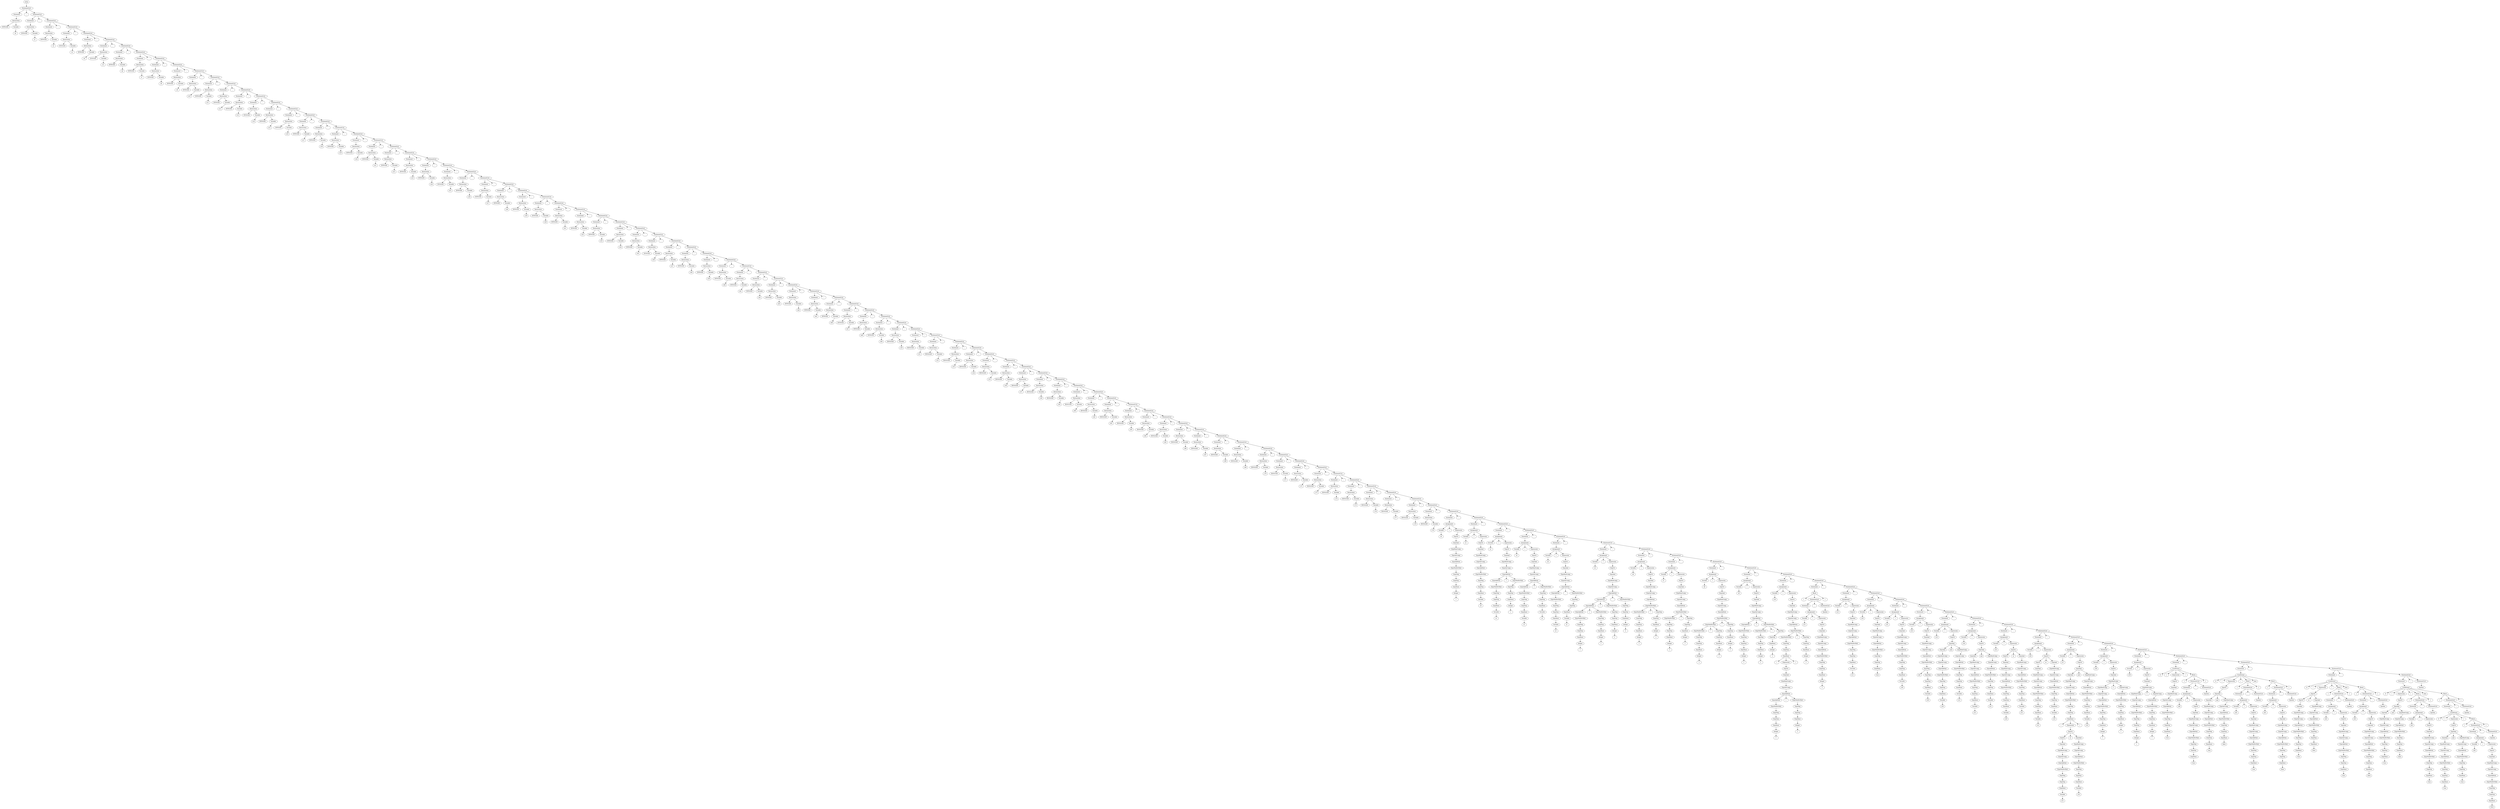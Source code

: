 
digraph "test_3"
{
struct1 [label="prog"]
struct2 [label="StatementList"]
struct3 [label="Statement"]
struct4 [label="Declaration"]
struct5 [label="INTEGER"]
struct4->struct5
struct6 [label="Variable"]
struct7 [label="x0"]
struct6->struct7
struct4->struct6
struct3->struct4
struct2->struct3
struct8 [label=";"]
struct2->struct8
struct9 [label="StatementList"]
struct10 [label="Statement"]
struct11 [label="Declaration"]
struct12 [label="INTEGER"]
struct11->struct12
struct13 [label="Variable"]
struct14 [label="x1"]
struct13->struct14
struct11->struct13
struct10->struct11
struct9->struct10
struct15 [label=";"]
struct9->struct15
struct16 [label="StatementList"]
struct17 [label="Statement"]
struct18 [label="Declaration"]
struct19 [label="INTEGER"]
struct18->struct19
struct20 [label="Variable"]
struct21 [label="x2"]
struct20->struct21
struct18->struct20
struct17->struct18
struct16->struct17
struct22 [label=";"]
struct16->struct22
struct23 [label="StatementList"]
struct24 [label="Statement"]
struct25 [label="Declaration"]
struct26 [label="INTEGER"]
struct25->struct26
struct27 [label="Variable"]
struct28 [label="x3"]
struct27->struct28
struct25->struct27
struct24->struct25
struct23->struct24
struct29 [label=";"]
struct23->struct29
struct30 [label="StatementList"]
struct31 [label="Statement"]
struct32 [label="Declaration"]
struct33 [label="INTEGER"]
struct32->struct33
struct34 [label="Variable"]
struct35 [label="x4"]
struct34->struct35
struct32->struct34
struct31->struct32
struct30->struct31
struct36 [label=";"]
struct30->struct36
struct37 [label="StatementList"]
struct38 [label="Statement"]
struct39 [label="Declaration"]
struct40 [label="INTEGER"]
struct39->struct40
struct41 [label="Variable"]
struct42 [label="x5"]
struct41->struct42
struct39->struct41
struct38->struct39
struct37->struct38
struct43 [label=";"]
struct37->struct43
struct44 [label="StatementList"]
struct45 [label="Statement"]
struct46 [label="Declaration"]
struct47 [label="INTEGER"]
struct46->struct47
struct48 [label="Variable"]
struct49 [label="x6"]
struct48->struct49
struct46->struct48
struct45->struct46
struct44->struct45
struct50 [label=";"]
struct44->struct50
struct51 [label="StatementList"]
struct52 [label="Statement"]
struct53 [label="Declaration"]
struct54 [label="INTEGER"]
struct53->struct54
struct55 [label="Variable"]
struct56 [label="x7"]
struct55->struct56
struct53->struct55
struct52->struct53
struct51->struct52
struct57 [label=";"]
struct51->struct57
struct58 [label="StatementList"]
struct59 [label="Statement"]
struct60 [label="Declaration"]
struct61 [label="INTEGER"]
struct60->struct61
struct62 [label="Variable"]
struct63 [label="x8"]
struct62->struct63
struct60->struct62
struct59->struct60
struct58->struct59
struct64 [label=";"]
struct58->struct64
struct65 [label="StatementList"]
struct66 [label="Statement"]
struct67 [label="Declaration"]
struct68 [label="INTEGER"]
struct67->struct68
struct69 [label="Variable"]
struct70 [label="x9"]
struct69->struct70
struct67->struct69
struct66->struct67
struct65->struct66
struct71 [label=";"]
struct65->struct71
struct72 [label="StatementList"]
struct73 [label="Statement"]
struct74 [label="Declaration"]
struct75 [label="INTEGER"]
struct74->struct75
struct76 [label="Variable"]
struct77 [label="x10"]
struct76->struct77
struct74->struct76
struct73->struct74
struct72->struct73
struct78 [label=";"]
struct72->struct78
struct79 [label="StatementList"]
struct80 [label="Statement"]
struct81 [label="Declaration"]
struct82 [label="INTEGER"]
struct81->struct82
struct83 [label="Variable"]
struct84 [label="x11"]
struct83->struct84
struct81->struct83
struct80->struct81
struct79->struct80
struct85 [label=";"]
struct79->struct85
struct86 [label="StatementList"]
struct87 [label="Statement"]
struct88 [label="Declaration"]
struct89 [label="INTEGER"]
struct88->struct89
struct90 [label="Variable"]
struct91 [label="x12"]
struct90->struct91
struct88->struct90
struct87->struct88
struct86->struct87
struct92 [label=";"]
struct86->struct92
struct93 [label="StatementList"]
struct94 [label="Statement"]
struct95 [label="Declaration"]
struct96 [label="INTEGER"]
struct95->struct96
struct97 [label="Variable"]
struct98 [label="x13"]
struct97->struct98
struct95->struct97
struct94->struct95
struct93->struct94
struct99 [label=";"]
struct93->struct99
struct100 [label="StatementList"]
struct101 [label="Statement"]
struct102 [label="Declaration"]
struct103 [label="INTEGER"]
struct102->struct103
struct104 [label="Variable"]
struct105 [label="x14"]
struct104->struct105
struct102->struct104
struct101->struct102
struct100->struct101
struct106 [label=";"]
struct100->struct106
struct107 [label="StatementList"]
struct108 [label="Statement"]
struct109 [label="Declaration"]
struct110 [label="INTEGER"]
struct109->struct110
struct111 [label="Variable"]
struct112 [label="x15"]
struct111->struct112
struct109->struct111
struct108->struct109
struct107->struct108
struct113 [label=";"]
struct107->struct113
struct114 [label="StatementList"]
struct115 [label="Statement"]
struct116 [label="Declaration"]
struct117 [label="INTEGER"]
struct116->struct117
struct118 [label="Variable"]
struct119 [label="x16"]
struct118->struct119
struct116->struct118
struct115->struct116
struct114->struct115
struct120 [label=";"]
struct114->struct120
struct121 [label="StatementList"]
struct122 [label="Statement"]
struct123 [label="Declaration"]
struct124 [label="INTEGER"]
struct123->struct124
struct125 [label="Variable"]
struct126 [label="x17"]
struct125->struct126
struct123->struct125
struct122->struct123
struct121->struct122
struct127 [label=";"]
struct121->struct127
struct128 [label="StatementList"]
struct129 [label="Statement"]
struct130 [label="Declaration"]
struct131 [label="INTEGER"]
struct130->struct131
struct132 [label="Variable"]
struct133 [label="x18"]
struct132->struct133
struct130->struct132
struct129->struct130
struct128->struct129
struct134 [label=";"]
struct128->struct134
struct135 [label="StatementList"]
struct136 [label="Statement"]
struct137 [label="Declaration"]
struct138 [label="INTEGER"]
struct137->struct138
struct139 [label="Variable"]
struct140 [label="x19"]
struct139->struct140
struct137->struct139
struct136->struct137
struct135->struct136
struct141 [label=";"]
struct135->struct141
struct142 [label="StatementList"]
struct143 [label="Statement"]
struct144 [label="Declaration"]
struct145 [label="INTEGER"]
struct144->struct145
struct146 [label="Variable"]
struct147 [label="x20"]
struct146->struct147
struct144->struct146
struct143->struct144
struct142->struct143
struct148 [label=";"]
struct142->struct148
struct149 [label="StatementList"]
struct150 [label="Statement"]
struct151 [label="Declaration"]
struct152 [label="INTEGER"]
struct151->struct152
struct153 [label="Variable"]
struct154 [label="x21"]
struct153->struct154
struct151->struct153
struct150->struct151
struct149->struct150
struct155 [label=";"]
struct149->struct155
struct156 [label="StatementList"]
struct157 [label="Statement"]
struct158 [label="Declaration"]
struct159 [label="INTEGER"]
struct158->struct159
struct160 [label="Variable"]
struct161 [label="x22"]
struct160->struct161
struct158->struct160
struct157->struct158
struct156->struct157
struct162 [label=";"]
struct156->struct162
struct163 [label="StatementList"]
struct164 [label="Statement"]
struct165 [label="Declaration"]
struct166 [label="INTEGER"]
struct165->struct166
struct167 [label="Variable"]
struct168 [label="x23"]
struct167->struct168
struct165->struct167
struct164->struct165
struct163->struct164
struct169 [label=";"]
struct163->struct169
struct170 [label="StatementList"]
struct171 [label="Statement"]
struct172 [label="Declaration"]
struct173 [label="INTEGER"]
struct172->struct173
struct174 [label="Variable"]
struct175 [label="x24"]
struct174->struct175
struct172->struct174
struct171->struct172
struct170->struct171
struct176 [label=";"]
struct170->struct176
struct177 [label="StatementList"]
struct178 [label="Statement"]
struct179 [label="Declaration"]
struct180 [label="INTEGER"]
struct179->struct180
struct181 [label="Variable"]
struct182 [label="x25"]
struct181->struct182
struct179->struct181
struct178->struct179
struct177->struct178
struct183 [label=";"]
struct177->struct183
struct184 [label="StatementList"]
struct185 [label="Statement"]
struct186 [label="Declaration"]
struct187 [label="INTEGER"]
struct186->struct187
struct188 [label="Variable"]
struct189 [label="x26"]
struct188->struct189
struct186->struct188
struct185->struct186
struct184->struct185
struct190 [label=";"]
struct184->struct190
struct191 [label="StatementList"]
struct192 [label="Statement"]
struct193 [label="Declaration"]
struct194 [label="INTEGER"]
struct193->struct194
struct195 [label="Variable"]
struct196 [label="x27"]
struct195->struct196
struct193->struct195
struct192->struct193
struct191->struct192
struct197 [label=";"]
struct191->struct197
struct198 [label="StatementList"]
struct199 [label="Statement"]
struct200 [label="Declaration"]
struct201 [label="INTEGER"]
struct200->struct201
struct202 [label="Variable"]
struct203 [label="x28"]
struct202->struct203
struct200->struct202
struct199->struct200
struct198->struct199
struct204 [label=";"]
struct198->struct204
struct205 [label="StatementList"]
struct206 [label="Statement"]
struct207 [label="Declaration"]
struct208 [label="INTEGER"]
struct207->struct208
struct209 [label="Variable"]
struct210 [label="x29"]
struct209->struct210
struct207->struct209
struct206->struct207
struct205->struct206
struct211 [label=";"]
struct205->struct211
struct212 [label="StatementList"]
struct213 [label="Statement"]
struct214 [label="Declaration"]
struct215 [label="INTEGER"]
struct214->struct215
struct216 [label="Variable"]
struct217 [label="x30"]
struct216->struct217
struct214->struct216
struct213->struct214
struct212->struct213
struct218 [label=";"]
struct212->struct218
struct219 [label="StatementList"]
struct220 [label="Statement"]
struct221 [label="Declaration"]
struct222 [label="INTEGER"]
struct221->struct222
struct223 [label="Variable"]
struct224 [label="x31"]
struct223->struct224
struct221->struct223
struct220->struct221
struct219->struct220
struct225 [label=";"]
struct219->struct225
struct226 [label="StatementList"]
struct227 [label="Statement"]
struct228 [label="Declaration"]
struct229 [label="INTEGER"]
struct228->struct229
struct230 [label="Variable"]
struct231 [label="x32"]
struct230->struct231
struct228->struct230
struct227->struct228
struct226->struct227
struct232 [label=";"]
struct226->struct232
struct233 [label="StatementList"]
struct234 [label="Statement"]
struct235 [label="Declaration"]
struct236 [label="INTEGER"]
struct235->struct236
struct237 [label="Variable"]
struct238 [label="x33"]
struct237->struct238
struct235->struct237
struct234->struct235
struct233->struct234
struct239 [label=";"]
struct233->struct239
struct240 [label="StatementList"]
struct241 [label="Statement"]
struct242 [label="Declaration"]
struct243 [label="INTEGER"]
struct242->struct243
struct244 [label="Variable"]
struct245 [label="x34"]
struct244->struct245
struct242->struct244
struct241->struct242
struct240->struct241
struct246 [label=";"]
struct240->struct246
struct247 [label="StatementList"]
struct248 [label="Statement"]
struct249 [label="Declaration"]
struct250 [label="INTEGER"]
struct249->struct250
struct251 [label="Variable"]
struct252 [label="x35"]
struct251->struct252
struct249->struct251
struct248->struct249
struct247->struct248
struct253 [label=";"]
struct247->struct253
struct254 [label="StatementList"]
struct255 [label="Statement"]
struct256 [label="Declaration"]
struct257 [label="INTEGER"]
struct256->struct257
struct258 [label="Variable"]
struct259 [label="x36"]
struct258->struct259
struct256->struct258
struct255->struct256
struct254->struct255
struct260 [label=";"]
struct254->struct260
struct261 [label="StatementList"]
struct262 [label="Statement"]
struct263 [label="Declaration"]
struct264 [label="INTEGER"]
struct263->struct264
struct265 [label="Variable"]
struct266 [label="x37"]
struct265->struct266
struct263->struct265
struct262->struct263
struct261->struct262
struct267 [label=";"]
struct261->struct267
struct268 [label="StatementList"]
struct269 [label="Statement"]
struct270 [label="Declaration"]
struct271 [label="INTEGER"]
struct270->struct271
struct272 [label="Variable"]
struct273 [label="x38"]
struct272->struct273
struct270->struct272
struct269->struct270
struct268->struct269
struct274 [label=";"]
struct268->struct274
struct275 [label="StatementList"]
struct276 [label="Statement"]
struct277 [label="Declaration"]
struct278 [label="INTEGER"]
struct277->struct278
struct279 [label="Variable"]
struct280 [label="x39"]
struct279->struct280
struct277->struct279
struct276->struct277
struct275->struct276
struct281 [label=";"]
struct275->struct281
struct282 [label="StatementList"]
struct283 [label="Statement"]
struct284 [label="Declaration"]
struct285 [label="INTEGER"]
struct284->struct285
struct286 [label="Variable"]
struct287 [label="x40"]
struct286->struct287
struct284->struct286
struct283->struct284
struct282->struct283
struct288 [label=";"]
struct282->struct288
struct289 [label="StatementList"]
struct290 [label="Statement"]
struct291 [label="Declaration"]
struct292 [label="INTEGER"]
struct291->struct292
struct293 [label="Variable"]
struct294 [label="x41"]
struct293->struct294
struct291->struct293
struct290->struct291
struct289->struct290
struct295 [label=";"]
struct289->struct295
struct296 [label="StatementList"]
struct297 [label="Statement"]
struct298 [label="Declaration"]
struct299 [label="INTEGER"]
struct298->struct299
struct300 [label="Variable"]
struct301 [label="x42"]
struct300->struct301
struct298->struct300
struct297->struct298
struct296->struct297
struct302 [label=";"]
struct296->struct302
struct303 [label="StatementList"]
struct304 [label="Statement"]
struct305 [label="Declaration"]
struct306 [label="INTEGER"]
struct305->struct306
struct307 [label="Variable"]
struct308 [label="x43"]
struct307->struct308
struct305->struct307
struct304->struct305
struct303->struct304
struct309 [label=";"]
struct303->struct309
struct310 [label="StatementList"]
struct311 [label="Statement"]
struct312 [label="Declaration"]
struct313 [label="INTEGER"]
struct312->struct313
struct314 [label="Variable"]
struct315 [label="x44"]
struct314->struct315
struct312->struct314
struct311->struct312
struct310->struct311
struct316 [label=";"]
struct310->struct316
struct317 [label="StatementList"]
struct318 [label="Statement"]
struct319 [label="Declaration"]
struct320 [label="INTEGER"]
struct319->struct320
struct321 [label="Variable"]
struct322 [label="x45"]
struct321->struct322
struct319->struct321
struct318->struct319
struct317->struct318
struct323 [label=";"]
struct317->struct323
struct324 [label="StatementList"]
struct325 [label="Statement"]
struct326 [label="Declaration"]
struct327 [label="INTEGER"]
struct326->struct327
struct328 [label="Variable"]
struct329 [label="x46"]
struct328->struct329
struct326->struct328
struct325->struct326
struct324->struct325
struct330 [label=";"]
struct324->struct330
struct331 [label="StatementList"]
struct332 [label="Statement"]
struct333 [label="Declaration"]
struct334 [label="INTEGER"]
struct333->struct334
struct335 [label="Variable"]
struct336 [label="x47"]
struct335->struct336
struct333->struct335
struct332->struct333
struct331->struct332
struct337 [label=";"]
struct331->struct337
struct338 [label="StatementList"]
struct339 [label="Statement"]
struct340 [label="Declaration"]
struct341 [label="INTEGER"]
struct340->struct341
struct342 [label="Variable"]
struct343 [label="x48"]
struct342->struct343
struct340->struct342
struct339->struct340
struct338->struct339
struct344 [label=";"]
struct338->struct344
struct345 [label="StatementList"]
struct346 [label="Statement"]
struct347 [label="Declaration"]
struct348 [label="INTEGER"]
struct347->struct348
struct349 [label="Variable"]
struct350 [label="x49"]
struct349->struct350
struct347->struct349
struct346->struct347
struct345->struct346
struct351 [label=";"]
struct345->struct351
struct352 [label="StatementList"]
struct353 [label="Statement"]
struct354 [label="Declaration"]
struct355 [label="BOOLEAN"]
struct354->struct355
struct356 [label="Variable"]
struct357 [label="y50"]
struct356->struct357
struct354->struct356
struct353->struct354
struct352->struct353
struct358 [label=";"]
struct352->struct358
struct359 [label="StatementList"]
struct360 [label="Statement"]
struct361 [label="Declaration"]
struct362 [label="BOOLEAN"]
struct361->struct362
struct363 [label="Variable"]
struct364 [label="y51"]
struct363->struct364
struct361->struct363
struct360->struct361
struct359->struct360
struct365 [label=";"]
struct359->struct365
struct366 [label="StatementList"]
struct367 [label="Statement"]
struct368 [label="Declaration"]
struct369 [label="BOOLEAN"]
struct368->struct369
struct370 [label="Variable"]
struct371 [label="y52"]
struct370->struct371
struct368->struct370
struct367->struct368
struct366->struct367
struct372 [label=";"]
struct366->struct372
struct373 [label="StatementList"]
struct374 [label="Statement"]
struct375 [label="Declaration"]
struct376 [label="BOOLEAN"]
struct375->struct376
struct377 [label="Variable"]
struct378 [label="y53"]
struct377->struct378
struct375->struct377
struct374->struct375
struct373->struct374
struct379 [label=";"]
struct373->struct379
struct380 [label="StatementList"]
struct381 [label="Statement"]
struct382 [label="Declaration"]
struct383 [label="BOOLEAN"]
struct382->struct383
struct384 [label="Variable"]
struct385 [label="y54"]
struct384->struct385
struct382->struct384
struct381->struct382
struct380->struct381
struct386 [label=";"]
struct380->struct386
struct387 [label="StatementList"]
struct388 [label="Statement"]
struct389 [label="Declaration"]
struct390 [label="BOOLEAN"]
struct389->struct390
struct391 [label="Variable"]
struct392 [label="y55"]
struct391->struct392
struct389->struct391
struct388->struct389
struct387->struct388
struct393 [label=";"]
struct387->struct393
struct394 [label="StatementList"]
struct395 [label="Statement"]
struct396 [label="Declaration"]
struct397 [label="BOOLEAN"]
struct396->struct397
struct398 [label="Variable"]
struct399 [label="y56"]
struct398->struct399
struct396->struct398
struct395->struct396
struct394->struct395
struct400 [label=";"]
struct394->struct400
struct401 [label="StatementList"]
struct402 [label="Statement"]
struct403 [label="Declaration"]
struct404 [label="BOOLEAN"]
struct403->struct404
struct405 [label="Variable"]
struct406 [label="y57"]
struct405->struct406
struct403->struct405
struct402->struct403
struct401->struct402
struct407 [label=";"]
struct401->struct407
struct408 [label="StatementList"]
struct409 [label="Statement"]
struct410 [label="Declaration"]
struct411 [label="BOOLEAN"]
struct410->struct411
struct412 [label="Variable"]
struct413 [label="y58"]
struct412->struct413
struct410->struct412
struct409->struct410
struct408->struct409
struct414 [label=";"]
struct408->struct414
struct415 [label="StatementList"]
struct416 [label="Statement"]
struct417 [label="Declaration"]
struct418 [label="BOOLEAN"]
struct417->struct418
struct419 [label="Variable"]
struct420 [label="y59"]
struct419->struct420
struct417->struct419
struct416->struct417
struct415->struct416
struct421 [label=";"]
struct415->struct421
struct422 [label="StatementList"]
struct423 [label="Statement"]
struct424 [label="Declaration"]
struct425 [label="BOOLEAN"]
struct424->struct425
struct426 [label="Variable"]
struct427 [label="y60"]
struct426->struct427
struct424->struct426
struct423->struct424
struct422->struct423
struct428 [label=";"]
struct422->struct428
struct429 [label="StatementList"]
struct430 [label="Statement"]
struct431 [label="Declaration"]
struct432 [label="BOOLEAN"]
struct431->struct432
struct433 [label="Variable"]
struct434 [label="y61"]
struct433->struct434
struct431->struct433
struct430->struct431
struct429->struct430
struct435 [label=";"]
struct429->struct435
struct436 [label="StatementList"]
struct437 [label="Statement"]
struct438 [label="Declaration"]
struct439 [label="BOOLEAN"]
struct438->struct439
struct440 [label="Variable"]
struct441 [label="y62"]
struct440->struct441
struct438->struct440
struct437->struct438
struct436->struct437
struct442 [label=";"]
struct436->struct442
struct443 [label="StatementList"]
struct444 [label="Statement"]
struct445 [label="Declaration"]
struct446 [label="BOOLEAN"]
struct445->struct446
struct447 [label="Variable"]
struct448 [label="y63"]
struct447->struct448
struct445->struct447
struct444->struct445
struct443->struct444
struct449 [label=";"]
struct443->struct449
struct450 [label="StatementList"]
struct451 [label="Statement"]
struct452 [label="Declaration"]
struct453 [label="BOOLEAN"]
struct452->struct453
struct454 [label="Variable"]
struct455 [label="y64"]
struct454->struct455
struct452->struct454
struct451->struct452
struct450->struct451
struct456 [label=";"]
struct450->struct456
struct457 [label="StatementList"]
struct458 [label="Statement"]
struct459 [label="Declaration"]
struct460 [label="BOOLEAN"]
struct459->struct460
struct461 [label="Variable"]
struct462 [label="y65"]
struct461->struct462
struct459->struct461
struct458->struct459
struct457->struct458
struct463 [label=";"]
struct457->struct463
struct464 [label="StatementList"]
struct465 [label="Statement"]
struct466 [label="Declaration"]
struct467 [label="BOOLEAN"]
struct466->struct467
struct468 [label="Variable"]
struct469 [label="y66"]
struct468->struct469
struct466->struct468
struct465->struct466
struct464->struct465
struct470 [label=";"]
struct464->struct470
struct471 [label="StatementList"]
struct472 [label="Statement"]
struct473 [label="Declaration"]
struct474 [label="BOOLEAN"]
struct473->struct474
struct475 [label="Variable"]
struct476 [label="y67"]
struct475->struct476
struct473->struct475
struct472->struct473
struct471->struct472
struct477 [label=";"]
struct471->struct477
struct478 [label="StatementList"]
struct479 [label="Statement"]
struct480 [label="Declaration"]
struct481 [label="BOOLEAN"]
struct480->struct481
struct482 [label="Variable"]
struct483 [label="y68"]
struct482->struct483
struct480->struct482
struct479->struct480
struct478->struct479
struct484 [label=";"]
struct478->struct484
struct485 [label="StatementList"]
struct486 [label="Statement"]
struct487 [label="Declaration"]
struct488 [label="BOOLEAN"]
struct487->struct488
struct489 [label="Variable"]
struct490 [label="y69"]
struct489->struct490
struct487->struct489
struct486->struct487
struct485->struct486
struct491 [label=";"]
struct485->struct491
struct492 [label="StatementList"]
struct493 [label="Statement"]
struct494 [label="Declaration"]
struct495 [label="BOOLEAN"]
struct494->struct495
struct496 [label="Variable"]
struct497 [label="y70"]
struct496->struct497
struct494->struct496
struct493->struct494
struct492->struct493
struct498 [label=";"]
struct492->struct498
struct499 [label="StatementList"]
struct500 [label="Statement"]
struct501 [label="Declaration"]
struct502 [label="BOOLEAN"]
struct501->struct502
struct503 [label="Variable"]
struct504 [label="y71"]
struct503->struct504
struct501->struct503
struct500->struct501
struct499->struct500
struct505 [label=";"]
struct499->struct505
struct506 [label="StatementList"]
struct507 [label="Statement"]
struct508 [label="Declaration"]
struct509 [label="BOOLEAN"]
struct508->struct509
struct510 [label="Variable"]
struct511 [label="y72"]
struct510->struct511
struct508->struct510
struct507->struct508
struct506->struct507
struct512 [label=";"]
struct506->struct512
struct513 [label="StatementList"]
struct514 [label="Statement"]
struct515 [label="Declaration"]
struct516 [label="BOOLEAN"]
struct515->struct516
struct517 [label="Variable"]
struct518 [label="y73"]
struct517->struct518
struct515->struct517
struct514->struct515
struct513->struct514
struct519 [label=";"]
struct513->struct519
struct520 [label="StatementList"]
struct521 [label="Statement"]
struct522 [label="Declaration"]
struct523 [label="BOOLEAN"]
struct522->struct523
struct524 [label="Variable"]
struct525 [label="y74"]
struct524->struct525
struct522->struct524
struct521->struct522
struct520->struct521
struct526 [label=";"]
struct520->struct526
struct527 [label="StatementList"]
struct528 [label="Statement"]
struct529 [label="Declaration"]
struct530 [label="BOOLEAN"]
struct529->struct530
struct531 [label="Variable"]
struct532 [label="y75"]
struct531->struct532
struct529->struct531
struct528->struct529
struct527->struct528
struct533 [label=";"]
struct527->struct533
struct534 [label="StatementList"]
struct535 [label="Statement"]
struct536 [label="Declaration"]
struct537 [label="BOOLEAN"]
struct536->struct537
struct538 [label="Variable"]
struct539 [label="y76"]
struct538->struct539
struct536->struct538
struct535->struct536
struct534->struct535
struct540 [label=";"]
struct534->struct540
struct541 [label="StatementList"]
struct542 [label="Statement"]
struct543 [label="Declaration"]
struct544 [label="BOOLEAN"]
struct543->struct544
struct545 [label="Variable"]
struct546 [label="y77"]
struct545->struct546
struct543->struct545
struct542->struct543
struct541->struct542
struct547 [label=";"]
struct541->struct547
struct548 [label="StatementList"]
struct549 [label="Statement"]
struct550 [label="Declaration"]
struct551 [label="BOOLEAN"]
struct550->struct551
struct552 [label="Variable"]
struct553 [label="y78"]
struct552->struct553
struct550->struct552
struct549->struct550
struct548->struct549
struct554 [label=";"]
struct548->struct554
struct555 [label="StatementList"]
struct556 [label="Statement"]
struct557 [label="Declaration"]
struct558 [label="BOOLEAN"]
struct557->struct558
struct559 [label="Variable"]
struct560 [label="y79"]
struct559->struct560
struct557->struct559
struct556->struct557
struct555->struct556
struct561 [label=";"]
struct555->struct561
struct562 [label="StatementList"]
struct563 [label="Statement"]
struct564 [label="Assignment"]
struct565 [label="Variable"]
struct566 [label="x0"]
struct565->struct566
struct564->struct565
struct567 [label="="]
struct564->struct567
struct568 [label="Expression"]
struct569 [label="ExprOr"]
struct570 [label="ExprAnd"]
struct571 [label="ExprBoolComp"]
struct572 [label="ExprIntComp"]
struct573 [label="ExprAddSub"]
struct574 [label="ExprMulDivMod"]
struct575 [label="ExprNeg"]
struct576 [label="ExprExp"]
struct577 [label="ExprBase"]
struct578 [label="Integer"]
struct579 [label="1"]
struct578->struct579
struct577->struct578
struct576->struct577
struct575->struct576
struct574->struct575
struct573->struct574
struct572->struct573
struct571->struct572
struct570->struct571
struct569->struct570
struct568->struct569
struct564->struct568
struct563->struct564
struct562->struct563
struct580 [label=";"]
struct562->struct580
struct581 [label="StatementList"]
struct582 [label="Statement"]
struct583 [label="Assignment"]
struct584 [label="Variable"]
struct585 [label="x1"]
struct584->struct585
struct583->struct584
struct586 [label="="]
struct583->struct586
struct587 [label="Expression"]
struct588 [label="ExprOr"]
struct589 [label="ExprAnd"]
struct590 [label="ExprBoolComp"]
struct591 [label="ExprIntComp"]
struct592 [label="ExprAddSub"]
struct593 [label="ExprMulDivMod"]
struct594 [label="ExprNeg"]
struct595 [label="ExprExp"]
struct596 [label="ExprBase"]
struct597 [label="Variable"]
struct598 [label="x0"]
struct597->struct598
struct596->struct597
struct595->struct596
struct594->struct595
struct593->struct594
struct592->struct593
struct591->struct592
struct590->struct591
struct589->struct590
struct588->struct589
struct587->struct588
struct583->struct587
struct582->struct583
struct581->struct582
struct599 [label=";"]
struct581->struct599
struct600 [label="StatementList"]
struct601 [label="Statement"]
struct602 [label="Assignment"]
struct603 [label="Variable"]
struct604 [label="x2"]
struct603->struct604
struct602->struct603
struct605 [label="="]
struct602->struct605
struct606 [label="Expression"]
struct607 [label="ExprOr"]
struct608 [label="ExprAnd"]
struct609 [label="ExprBoolComp"]
struct610 [label="ExprIntComp"]
struct611 [label="ExprAddSub"]
struct612 [label="ExprAddSub"]
struct613 [label="ExprMulDivMod"]
struct614 [label="ExprNeg"]
struct615 [label="ExprExp"]
struct616 [label="ExprBase"]
struct617 [label="Variable"]
struct618 [label="x1"]
struct617->struct618
struct616->struct617
struct615->struct616
struct614->struct615
struct613->struct614
struct612->struct613
struct611->struct612
struct619 [label="+"]
struct611->struct619
struct620 [label="ExprMulDivMod"]
struct621 [label="ExprNeg"]
struct622 [label="ExprExp"]
struct623 [label="ExprBase"]
struct624 [label="Integer"]
struct625 [label="1"]
struct624->struct625
struct623->struct624
struct622->struct623
struct621->struct622
struct620->struct621
struct611->struct620
struct610->struct611
struct609->struct610
struct608->struct609
struct607->struct608
struct606->struct607
struct602->struct606
struct601->struct602
struct600->struct601
struct626 [label=";"]
struct600->struct626
struct627 [label="StatementList"]
struct628 [label="Statement"]
struct629 [label="Assignment"]
struct630 [label="Variable"]
struct631 [label="x3"]
struct630->struct631
struct629->struct630
struct632 [label="="]
struct629->struct632
struct633 [label="Expression"]
struct634 [label="ExprOr"]
struct635 [label="ExprAnd"]
struct636 [label="ExprBoolComp"]
struct637 [label="ExprIntComp"]
struct638 [label="ExprAddSub"]
struct639 [label="ExprAddSub"]
struct640 [label="ExprMulDivMod"]
struct641 [label="ExprNeg"]
struct642 [label="ExprExp"]
struct643 [label="ExprBase"]
struct644 [label="Variable"]
struct645 [label="x1"]
struct644->struct645
struct643->struct644
struct642->struct643
struct641->struct642
struct640->struct641
struct639->struct640
struct638->struct639
struct646 [label="+"]
struct638->struct646
struct647 [label="ExprMulDivMod"]
struct648 [label="ExprNeg"]
struct649 [label="ExprExp"]
struct650 [label="ExprBase"]
struct651 [label="Variable"]
struct652 [label="x2"]
struct651->struct652
struct650->struct651
struct649->struct650
struct648->struct649
struct647->struct648
struct638->struct647
struct637->struct638
struct636->struct637
struct635->struct636
struct634->struct635
struct633->struct634
struct629->struct633
struct628->struct629
struct627->struct628
struct653 [label=";"]
struct627->struct653
struct654 [label="StatementList"]
struct655 [label="Statement"]
struct656 [label="Assignment"]
struct657 [label="Variable"]
struct658 [label="x4"]
struct657->struct658
struct656->struct657
struct659 [label="="]
struct656->struct659
struct660 [label="Expression"]
struct661 [label="ExprOr"]
struct662 [label="ExprAnd"]
struct663 [label="ExprBoolComp"]
struct664 [label="ExprIntComp"]
struct665 [label="ExprAddSub"]
struct666 [label="ExprAddSub"]
struct667 [label="ExprMulDivMod"]
struct668 [label="ExprNeg"]
struct669 [label="ExprExp"]
struct670 [label="ExprBase"]
struct671 [label="Variable"]
struct672 [label="x2"]
struct671->struct672
struct670->struct671
struct669->struct670
struct668->struct669
struct667->struct668
struct666->struct667
struct665->struct666
struct673 [label="-"]
struct665->struct673
struct674 [label="ExprMulDivMod"]
struct675 [label="ExprNeg"]
struct676 [label="ExprExp"]
struct677 [label="ExprBase"]
struct678 [label="Variable"]
struct679 [label="x1"]
struct678->struct679
struct677->struct678
struct676->struct677
struct675->struct676
struct674->struct675
struct665->struct674
struct664->struct665
struct663->struct664
struct662->struct663
struct661->struct662
struct660->struct661
struct656->struct660
struct655->struct656
struct654->struct655
struct680 [label=";"]
struct654->struct680
struct681 [label="StatementList"]
struct682 [label="Statement"]
struct683 [label="Assignment"]
struct684 [label="Variable"]
struct685 [label="x5"]
struct684->struct685
struct683->struct684
struct686 [label="="]
struct683->struct686
struct687 [label="Expression"]
struct688 [label="ExprOr"]
struct689 [label="ExprAnd"]
struct690 [label="ExprBoolComp"]
struct691 [label="ExprIntComp"]
struct692 [label="ExprAddSub"]
struct693 [label="ExprAddSub"]
struct694 [label="ExprAddSub"]
struct695 [label="ExprAddSub"]
struct696 [label="ExprMulDivMod"]
struct697 [label="ExprNeg"]
struct698 [label="ExprExp"]
struct699 [label="ExprBase"]
struct700 [label="Integer"]
struct701 [label="1"]
struct700->struct701
struct699->struct700
struct698->struct699
struct697->struct698
struct696->struct697
struct695->struct696
struct694->struct695
struct702 [label="+"]
struct694->struct702
struct703 [label="ExprMulDivMod"]
struct704 [label="ExprNeg"]
struct705 [label="ExprExp"]
struct706 [label="ExprBase"]
struct707 [label="Integer"]
struct708 [label="2"]
struct707->struct708
struct706->struct707
struct705->struct706
struct704->struct705
struct703->struct704
struct694->struct703
struct693->struct694
struct709 [label="+"]
struct693->struct709
struct710 [label="ExprMulDivMod"]
struct711 [label="ExprNeg"]
struct712 [label="ExprExp"]
struct713 [label="ExprBase"]
struct714 [label="Integer"]
struct715 [label="3"]
struct714->struct715
struct713->struct714
struct712->struct713
struct711->struct712
struct710->struct711
struct693->struct710
struct692->struct693
struct716 [label="-"]
struct692->struct716
struct717 [label="ExprMulDivMod"]
struct718 [label="ExprNeg"]
struct719 [label="ExprExp"]
struct720 [label="ExprBase"]
struct721 [label="Integer"]
struct722 [label="4"]
struct721->struct722
struct720->struct721
struct719->struct720
struct718->struct719
struct717->struct718
struct692->struct717
struct691->struct692
struct690->struct691
struct689->struct690
struct688->struct689
struct687->struct688
struct683->struct687
struct682->struct683
struct681->struct682
struct723 [label=";"]
struct681->struct723
struct724 [label="StatementList"]
struct725 [label="Statement"]
struct726 [label="Assignment"]
struct727 [label="Variable"]
struct728 [label="x6"]
struct727->struct728
struct726->struct727
struct729 [label="="]
struct726->struct729
struct730 [label="Expression"]
struct731 [label="ExprOr"]
struct732 [label="ExprAnd"]
struct733 [label="ExprBoolComp"]
struct734 [label="ExprIntComp"]
struct735 [label="ExprAddSub"]
struct736 [label="ExprMulDivMod"]
struct737 [label="ExprMulDivMod"]
struct738 [label="ExprNeg"]
struct739 [label="ExprExp"]
struct740 [label="ExprBase"]
struct741 [label="Integer"]
struct742 [label="2"]
struct741->struct742
struct740->struct741
struct739->struct740
struct738->struct739
struct737->struct738
struct736->struct737
struct743 [label="*"]
struct736->struct743
struct744 [label="ExprNeg"]
struct745 [label="ExprExp"]
struct746 [label="ExprBase"]
struct747 [label="Integer"]
struct748 [label="2"]
struct747->struct748
struct746->struct747
struct745->struct746
struct744->struct745
struct736->struct744
struct735->struct736
struct734->struct735
struct733->struct734
struct732->struct733
struct731->struct732
struct730->struct731
struct726->struct730
struct725->struct726
struct724->struct725
struct749 [label=";"]
struct724->struct749
struct750 [label="StatementList"]
struct751 [label="Statement"]
struct752 [label="Assignment"]
struct753 [label="Variable"]
struct754 [label="x7"]
struct753->struct754
struct752->struct753
struct755 [label="="]
struct752->struct755
struct756 [label="Expression"]
struct757 [label="ExprOr"]
struct758 [label="ExprAnd"]
struct759 [label="ExprBoolComp"]
struct760 [label="ExprIntComp"]
struct761 [label="ExprAddSub"]
struct762 [label="ExprMulDivMod"]
struct763 [label="ExprMulDivMod"]
struct764 [label="ExprNeg"]
struct765 [label="ExprExp"]
struct766 [label="ExprBase"]
struct767 [label="Integer"]
struct768 [label="2"]
struct767->struct768
struct766->struct767
struct765->struct766
struct764->struct765
struct763->struct764
struct762->struct763
struct769 [label="/"]
struct762->struct769
struct770 [label="ExprNeg"]
struct771 [label="ExprExp"]
struct772 [label="ExprBase"]
struct773 [label="Integer"]
struct774 [label="2"]
struct773->struct774
struct772->struct773
struct771->struct772
struct770->struct771
struct762->struct770
struct761->struct762
struct760->struct761
struct759->struct760
struct758->struct759
struct757->struct758
struct756->struct757
struct752->struct756
struct751->struct752
struct750->struct751
struct775 [label=";"]
struct750->struct775
struct776 [label="StatementList"]
struct777 [label="Statement"]
struct778 [label="Assignment"]
struct779 [label="Variable"]
struct780 [label="x8"]
struct779->struct780
struct778->struct779
struct781 [label="="]
struct778->struct781
struct782 [label="Expression"]
struct783 [label="ExprOr"]
struct784 [label="ExprAnd"]
struct785 [label="ExprBoolComp"]
struct786 [label="ExprIntComp"]
struct787 [label="ExprAddSub"]
struct788 [label="ExprMulDivMod"]
struct789 [label="ExprMulDivMod"]
struct790 [label="ExprMulDivMod"]
struct791 [label="ExprNeg"]
struct792 [label="ExprExp"]
struct793 [label="ExprBase"]
struct794 [label="Integer"]
struct795 [label="2"]
struct794->struct795
struct793->struct794
struct792->struct793
struct791->struct792
struct790->struct791
struct789->struct790
struct796 [label="*"]
struct789->struct796
struct797 [label="ExprNeg"]
struct798 [label="ExprExp"]
struct799 [label="ExprBase"]
struct800 [label="Integer"]
struct801 [label="2"]
struct800->struct801
struct799->struct800
struct798->struct799
struct797->struct798
struct789->struct797
struct788->struct789
struct802 [label="/"]
struct788->struct802
struct803 [label="ExprNeg"]
struct804 [label="ExprExp"]
struct805 [label="ExprBase"]
struct806 [label="Integer"]
struct807 [label="2"]
struct806->struct807
struct805->struct806
struct804->struct805
struct803->struct804
struct788->struct803
struct787->struct788
struct786->struct787
struct785->struct786
struct784->struct785
struct783->struct784
struct782->struct783
struct778->struct782
struct777->struct778
struct776->struct777
struct808 [label=";"]
struct776->struct808
struct809 [label="StatementList"]
struct810 [label="Statement"]
struct811 [label="Assignment"]
struct812 [label="Variable"]
struct813 [label="x9"]
struct812->struct813
struct811->struct812
struct814 [label="="]
struct811->struct814
struct815 [label="Expression"]
struct816 [label="ExprOr"]
struct817 [label="ExprAnd"]
struct818 [label="ExprBoolComp"]
struct819 [label="ExprIntComp"]
struct820 [label="ExprAddSub"]
struct821 [label="ExprAddSub"]
struct822 [label="ExprMulDivMod"]
struct823 [label="ExprNeg"]
struct824 [label="ExprExp"]
struct825 [label="ExprBase"]
struct826 [label="Integer"]
struct827 [label="2"]
struct826->struct827
struct825->struct826
struct824->struct825
struct823->struct824
struct822->struct823
struct821->struct822
struct820->struct821
struct828 [label="+"]
struct820->struct828
struct829 [label="ExprMulDivMod"]
struct830 [label="ExprMulDivMod"]
struct831 [label="ExprNeg"]
struct832 [label="ExprExp"]
struct833 [label="ExprBase"]
struct834 [label="Integer"]
struct835 [label="2"]
struct834->struct835
struct833->struct834
struct832->struct833
struct831->struct832
struct830->struct831
struct829->struct830
struct836 [label="/"]
struct829->struct836
struct837 [label="ExprNeg"]
struct838 [label="ExprExp"]
struct839 [label="ExprBase"]
struct840 [label="Integer"]
struct841 [label="2"]
struct840->struct841
struct839->struct840
struct838->struct839
struct837->struct838
struct829->struct837
struct820->struct829
struct819->struct820
struct818->struct819
struct817->struct818
struct816->struct817
struct815->struct816
struct811->struct815
struct810->struct811
struct809->struct810
struct842 [label=";"]
struct809->struct842
struct843 [label="StatementList"]
struct844 [label="Statement"]
struct845 [label="Assignment"]
struct846 [label="Variable"]
struct847 [label="x10"]
struct846->struct847
struct845->struct846
struct848 [label="="]
struct845->struct848
struct849 [label="Expression"]
struct850 [label="ExprOr"]
struct851 [label="ExprAnd"]
struct852 [label="ExprBoolComp"]
struct853 [label="ExprIntComp"]
struct854 [label="ExprAddSub"]
struct855 [label="ExprMulDivMod"]
struct856 [label="ExprMulDivMod"]
struct857 [label="ExprNeg"]
struct858 [label="ExprExp"]
struct859 [label="ExprBase"]
struct860 [label="("]
struct859->struct860
struct861 [label="Expression"]
struct862 [label="ExprOr"]
struct863 [label="ExprAnd"]
struct864 [label="ExprBoolComp"]
struct865 [label="ExprIntComp"]
struct866 [label="ExprAddSub"]
struct867 [label="ExprAddSub"]
struct868 [label="ExprMulDivMod"]
struct869 [label="ExprNeg"]
struct870 [label="ExprExp"]
struct871 [label="ExprBase"]
struct872 [label="Integer"]
struct873 [label="2"]
struct872->struct873
struct871->struct872
struct870->struct871
struct869->struct870
struct868->struct869
struct867->struct868
struct866->struct867
struct874 [label="+"]
struct866->struct874
struct875 [label="ExprMulDivMod"]
struct876 [label="ExprNeg"]
struct877 [label="ExprExp"]
struct878 [label="ExprBase"]
struct879 [label="Integer"]
struct880 [label="2"]
struct879->struct880
struct878->struct879
struct877->struct878
struct876->struct877
struct875->struct876
struct866->struct875
struct865->struct866
struct864->struct865
struct863->struct864
struct862->struct863
struct861->struct862
struct859->struct861
struct881 [label=")"]
struct859->struct881
struct858->struct859
struct857->struct858
struct856->struct857
struct855->struct856
struct882 [label="/"]
struct855->struct882
struct883 [label="ExprNeg"]
struct884 [label="ExprExp"]
struct885 [label="ExprBase"]
struct886 [label="Integer"]
struct887 [label="2"]
struct886->struct887
struct885->struct886
struct884->struct885
struct883->struct884
struct855->struct883
struct854->struct855
struct853->struct854
struct852->struct853
struct851->struct852
struct850->struct851
struct849->struct850
struct845->struct849
struct844->struct845
struct843->struct844
struct888 [label=";"]
struct843->struct888
struct889 [label="StatementList"]
struct890 [label="Statement"]
struct891 [label="Block"]
struct892 [label="{"]
struct891->struct892
struct893 [label="StatementList"]
struct894 [label="Statement"]
struct895 [label="Assignment"]
struct896 [label="Variable"]
struct897 [label="x11"]
struct896->struct897
struct895->struct896
struct898 [label="="]
struct895->struct898
struct899 [label="Expression"]
struct900 [label="ExprOr"]
struct901 [label="ExprAnd"]
struct902 [label="ExprBoolComp"]
struct903 [label="ExprIntComp"]
struct904 [label="ExprAddSub"]
struct905 [label="ExprMulDivMod"]
struct906 [label="ExprNeg"]
struct907 [label="ExprExp"]
struct908 [label="ExprBase"]
struct909 [label="Integer"]
struct910 [label="5"]
struct909->struct910
struct908->struct909
struct907->struct908
struct906->struct907
struct905->struct906
struct904->struct905
struct903->struct904
struct902->struct903
struct901->struct902
struct900->struct901
struct899->struct900
struct895->struct899
struct894->struct895
struct893->struct894
struct911 [label=";"]
struct893->struct911
struct912 [label="StatementList"]
struct913 [label="Epsilon"]
struct912->struct913
struct893->struct912
struct891->struct893
struct914 [label="}"]
struct891->struct914
struct890->struct891
struct889->struct890
struct915 [label=";"]
struct889->struct915
struct916 [label="StatementList"]
struct917 [label="Statement"]
struct918 [label="Assignment"]
struct919 [label="Variable"]
struct920 [label="x12"]
struct919->struct920
struct918->struct919
struct921 [label="="]
struct918->struct921
struct922 [label="Expression"]
struct923 [label="ExprOr"]
struct924 [label="ExprAnd"]
struct925 [label="ExprBoolComp"]
struct926 [label="ExprIntComp"]
struct927 [label="ExprAddSub"]
struct928 [label="ExprMulDivMod"]
struct929 [label="ExprNeg"]
struct930 [label="ExprExp"]
struct931 [label="ExprBase"]
struct932 [label="Variable"]
struct933 [label="x11"]
struct932->struct933
struct931->struct932
struct930->struct931
struct929->struct930
struct928->struct929
struct927->struct928
struct926->struct927
struct925->struct926
struct924->struct925
struct923->struct924
struct922->struct923
struct918->struct922
struct917->struct918
struct916->struct917
struct934 [label=";"]
struct916->struct934
struct935 [label="StatementList"]
struct936 [label="Statement"]
struct937 [label="Assignment"]
struct938 [label="Variable"]
struct939 [label="y50"]
struct938->struct939
struct937->struct938
struct940 [label="="]
struct937->struct940
struct941 [label="Expression"]
struct942 [label="ExprOr"]
struct943 [label="ExprAnd"]
struct944 [label="ExprBoolComp"]
struct945 [label="ExprIntComp"]
struct946 [label="ExprAddSub"]
struct947 [label="ExprMulDivMod"]
struct948 [label="ExprNeg"]
struct949 [label="ExprExp"]
struct950 [label="ExprBase"]
struct951 [label="true"]
struct950->struct951
struct949->struct950
struct948->struct949
struct947->struct948
struct946->struct947
struct945->struct946
struct944->struct945
struct943->struct944
struct942->struct943
struct941->struct942
struct937->struct941
struct936->struct937
struct935->struct936
struct952 [label=";"]
struct935->struct952
struct953 [label="StatementList"]
struct954 [label="Statement"]
struct955 [label="Assignment"]
struct956 [label="Variable"]
struct957 [label="y51"]
struct956->struct957
struct955->struct956
struct958 [label="="]
struct955->struct958
struct959 [label="Expression"]
struct960 [label="ExprOr"]
struct961 [label="ExprAnd"]
struct962 [label="ExprBoolComp"]
struct963 [label="ExprIntComp"]
struct964 [label="ExprAddSub"]
struct965 [label="ExprMulDivMod"]
struct966 [label="ExprNeg"]
struct967 [label="ExprExp"]
struct968 [label="ExprBase"]
struct969 [label="Variable"]
struct970 [label="y50"]
struct969->struct970
struct968->struct969
struct967->struct968
struct966->struct967
struct965->struct966
struct964->struct965
struct963->struct964
struct962->struct963
struct961->struct962
struct960->struct961
struct959->struct960
struct955->struct959
struct954->struct955
struct953->struct954
struct971 [label=";"]
struct953->struct971
struct972 [label="StatementList"]
struct973 [label="Statement"]
struct974 [label="Assignment"]
struct975 [label="Variable"]
struct976 [label="y52"]
struct975->struct976
struct974->struct975
struct977 [label="="]
struct974->struct977
struct978 [label="Expression"]
struct979 [label="ExprOr"]
struct980 [label="ExprAnd"]
struct981 [label="ExprBoolComp"]
struct982 [label="ExprIntComp"]
struct983 [label="ExprAddSub"]
struct984 [label="ExprMulDivMod"]
struct985 [label="ExprNeg"]
struct986 [label="not"]
struct985->struct986
struct987 [label="ExprNeg"]
struct988 [label="ExprExp"]
struct989 [label="ExprBase"]
struct990 [label="Variable"]
struct991 [label="y50"]
struct990->struct991
struct989->struct990
struct988->struct989
struct987->struct988
struct985->struct987
struct984->struct985
struct983->struct984
struct982->struct983
struct981->struct982
struct980->struct981
struct979->struct980
struct978->struct979
struct974->struct978
struct973->struct974
struct972->struct973
struct992 [label=";"]
struct972->struct992
struct993 [label="StatementList"]
struct994 [label="Statement"]
struct995 [label="Assignment"]
struct996 [label="Variable"]
struct997 [label="y53"]
struct996->struct997
struct995->struct996
struct998 [label="="]
struct995->struct998
struct999 [label="Expression"]
struct1000 [label="ExprOr"]
struct1001 [label="ExprAnd"]
struct1002 [label="ExprAnd"]
struct1003 [label="ExprBoolComp"]
struct1004 [label="ExprIntComp"]
struct1005 [label="ExprAddSub"]
struct1006 [label="ExprMulDivMod"]
struct1007 [label="ExprNeg"]
struct1008 [label="ExprExp"]
struct1009 [label="ExprBase"]
struct1010 [label="Variable"]
struct1011 [label="y50"]
struct1010->struct1011
struct1009->struct1010
struct1008->struct1009
struct1007->struct1008
struct1006->struct1007
struct1005->struct1006
struct1004->struct1005
struct1003->struct1004
struct1002->struct1003
struct1001->struct1002
struct1012 [label="and"]
struct1001->struct1012
struct1013 [label="ExprBoolComp"]
struct1014 [label="ExprIntComp"]
struct1015 [label="ExprAddSub"]
struct1016 [label="ExprMulDivMod"]
struct1017 [label="ExprNeg"]
struct1018 [label="ExprExp"]
struct1019 [label="ExprBase"]
struct1020 [label="Variable"]
struct1021 [label="y51"]
struct1020->struct1021
struct1019->struct1020
struct1018->struct1019
struct1017->struct1018
struct1016->struct1017
struct1015->struct1016
struct1014->struct1015
struct1013->struct1014
struct1001->struct1013
struct1000->struct1001
struct999->struct1000
struct995->struct999
struct994->struct995
struct993->struct994
struct1022 [label=";"]
struct993->struct1022
struct1023 [label="StatementList"]
struct1024 [label="Statement"]
struct1025 [label="Assignment"]
struct1026 [label="Variable"]
struct1027 [label="y54"]
struct1026->struct1027
struct1025->struct1026
struct1028 [label="="]
struct1025->struct1028
struct1029 [label="Expression"]
struct1030 [label="ExprOr"]
struct1031 [label="ExprAnd"]
struct1032 [label="ExprAnd"]
struct1033 [label="ExprBoolComp"]
struct1034 [label="ExprIntComp"]
struct1035 [label="ExprAddSub"]
struct1036 [label="ExprMulDivMod"]
struct1037 [label="ExprNeg"]
struct1038 [label="ExprExp"]
struct1039 [label="ExprBase"]
struct1040 [label="Variable"]
struct1041 [label="y51"]
struct1040->struct1041
struct1039->struct1040
struct1038->struct1039
struct1037->struct1038
struct1036->struct1037
struct1035->struct1036
struct1034->struct1035
struct1033->struct1034
struct1032->struct1033
struct1031->struct1032
struct1042 [label="and"]
struct1031->struct1042
struct1043 [label="ExprBoolComp"]
struct1044 [label="ExprIntComp"]
struct1045 [label="ExprAddSub"]
struct1046 [label="ExprMulDivMod"]
struct1047 [label="ExprNeg"]
struct1048 [label="ExprExp"]
struct1049 [label="ExprBase"]
struct1050 [label="Variable"]
struct1051 [label="y52"]
struct1050->struct1051
struct1049->struct1050
struct1048->struct1049
struct1047->struct1048
struct1046->struct1047
struct1045->struct1046
struct1044->struct1045
struct1043->struct1044
struct1031->struct1043
struct1030->struct1031
struct1029->struct1030
struct1025->struct1029
struct1024->struct1025
struct1023->struct1024
struct1052 [label=";"]
struct1023->struct1052
struct1053 [label="StatementList"]
struct1054 [label="Statement"]
struct1055 [label="Assignment"]
struct1056 [label="Variable"]
struct1057 [label="y55"]
struct1056->struct1057
struct1055->struct1056
struct1058 [label="="]
struct1055->struct1058
struct1059 [label="Expression"]
struct1060 [label="ExprOr"]
struct1061 [label="ExprOr"]
struct1062 [label="ExprAnd"]
struct1063 [label="ExprBoolComp"]
struct1064 [label="ExprIntComp"]
struct1065 [label="ExprAddSub"]
struct1066 [label="ExprMulDivMod"]
struct1067 [label="ExprNeg"]
struct1068 [label="ExprExp"]
struct1069 [label="ExprBase"]
struct1070 [label="Variable"]
struct1071 [label="y50"]
struct1070->struct1071
struct1069->struct1070
struct1068->struct1069
struct1067->struct1068
struct1066->struct1067
struct1065->struct1066
struct1064->struct1065
struct1063->struct1064
struct1062->struct1063
struct1061->struct1062
struct1060->struct1061
struct1072 [label="or"]
struct1060->struct1072
struct1073 [label="ExprAnd"]
struct1074 [label="ExprBoolComp"]
struct1075 [label="ExprIntComp"]
struct1076 [label="ExprAddSub"]
struct1077 [label="ExprMulDivMod"]
struct1078 [label="ExprNeg"]
struct1079 [label="ExprExp"]
struct1080 [label="ExprBase"]
struct1081 [label="Variable"]
struct1082 [label="y51"]
struct1081->struct1082
struct1080->struct1081
struct1079->struct1080
struct1078->struct1079
struct1077->struct1078
struct1076->struct1077
struct1075->struct1076
struct1074->struct1075
struct1073->struct1074
struct1060->struct1073
struct1059->struct1060
struct1055->struct1059
struct1054->struct1055
struct1053->struct1054
struct1083 [label=";"]
struct1053->struct1083
struct1084 [label="StatementList"]
struct1085 [label="Statement"]
struct1086 [label="Assignment"]
struct1087 [label="Variable"]
struct1088 [label="y56"]
struct1087->struct1088
struct1086->struct1087
struct1089 [label="="]
struct1086->struct1089
struct1090 [label="Expression"]
struct1091 [label="ExprOr"]
struct1092 [label="ExprOr"]
struct1093 [label="ExprAnd"]
struct1094 [label="ExprBoolComp"]
struct1095 [label="ExprIntComp"]
struct1096 [label="ExprAddSub"]
struct1097 [label="ExprMulDivMod"]
struct1098 [label="ExprNeg"]
struct1099 [label="ExprExp"]
struct1100 [label="ExprBase"]
struct1101 [label="Variable"]
struct1102 [label="y51"]
struct1101->struct1102
struct1100->struct1101
struct1099->struct1100
struct1098->struct1099
struct1097->struct1098
struct1096->struct1097
struct1095->struct1096
struct1094->struct1095
struct1093->struct1094
struct1092->struct1093
struct1091->struct1092
struct1103 [label="or"]
struct1091->struct1103
struct1104 [label="ExprAnd"]
struct1105 [label="ExprBoolComp"]
struct1106 [label="ExprIntComp"]
struct1107 [label="ExprAddSub"]
struct1108 [label="ExprMulDivMod"]
struct1109 [label="ExprNeg"]
struct1110 [label="ExprExp"]
struct1111 [label="ExprBase"]
struct1112 [label="Variable"]
struct1113 [label="y52"]
struct1112->struct1113
struct1111->struct1112
struct1110->struct1111
struct1109->struct1110
struct1108->struct1109
struct1107->struct1108
struct1106->struct1107
struct1105->struct1106
struct1104->struct1105
struct1091->struct1104
struct1090->struct1091
struct1086->struct1090
struct1085->struct1086
struct1084->struct1085
struct1114 [label=";"]
struct1084->struct1114
struct1115 [label="StatementList"]
struct1116 [label="Statement"]
struct1117 [label="Assignment"]
struct1118 [label="Variable"]
struct1119 [label="y57"]
struct1118->struct1119
struct1117->struct1118
struct1120 [label="="]
struct1117->struct1120
struct1121 [label="Expression"]
struct1122 [label="ExprOr"]
struct1123 [label="ExprAnd"]
struct1124 [label="ExprAnd"]
struct1125 [label="ExprBoolComp"]
struct1126 [label="ExprIntComp"]
struct1127 [label="ExprAddSub"]
struct1128 [label="ExprMulDivMod"]
struct1129 [label="ExprNeg"]
struct1130 [label="ExprExp"]
struct1131 [label="ExprBase"]
struct1132 [label="("]
struct1131->struct1132
struct1133 [label="Expression"]
struct1134 [label="ExprOr"]
struct1135 [label="ExprOr"]
struct1136 [label="ExprAnd"]
struct1137 [label="ExprBoolComp"]
struct1138 [label="ExprIntComp"]
struct1139 [label="ExprAddSub"]
struct1140 [label="ExprMulDivMod"]
struct1141 [label="ExprNeg"]
struct1142 [label="ExprExp"]
struct1143 [label="ExprBase"]
struct1144 [label="Variable"]
struct1145 [label="y51"]
struct1144->struct1145
struct1143->struct1144
struct1142->struct1143
struct1141->struct1142
struct1140->struct1141
struct1139->struct1140
struct1138->struct1139
struct1137->struct1138
struct1136->struct1137
struct1135->struct1136
struct1134->struct1135
struct1146 [label="or"]
struct1134->struct1146
struct1147 [label="ExprAnd"]
struct1148 [label="ExprBoolComp"]
struct1149 [label="ExprIntComp"]
struct1150 [label="ExprAddSub"]
struct1151 [label="ExprMulDivMod"]
struct1152 [label="ExprNeg"]
struct1153 [label="ExprExp"]
struct1154 [label="ExprBase"]
struct1155 [label="Variable"]
struct1156 [label="y52"]
struct1155->struct1156
struct1154->struct1155
struct1153->struct1154
struct1152->struct1153
struct1151->struct1152
struct1150->struct1151
struct1149->struct1150
struct1148->struct1149
struct1147->struct1148
struct1134->struct1147
struct1133->struct1134
struct1131->struct1133
struct1157 [label=")"]
struct1131->struct1157
struct1130->struct1131
struct1129->struct1130
struct1128->struct1129
struct1127->struct1128
struct1126->struct1127
struct1125->struct1126
struct1124->struct1125
struct1123->struct1124
struct1158 [label="and"]
struct1123->struct1158
struct1159 [label="ExprBoolComp"]
struct1160 [label="ExprIntComp"]
struct1161 [label="ExprAddSub"]
struct1162 [label="ExprMulDivMod"]
struct1163 [label="ExprNeg"]
struct1164 [label="ExprExp"]
struct1165 [label="ExprBase"]
struct1166 [label="Variable"]
struct1167 [label="y53"]
struct1166->struct1167
struct1165->struct1166
struct1164->struct1165
struct1163->struct1164
struct1162->struct1163
struct1161->struct1162
struct1160->struct1161
struct1159->struct1160
struct1123->struct1159
struct1122->struct1123
struct1121->struct1122
struct1117->struct1121
struct1116->struct1117
struct1115->struct1116
struct1168 [label=";"]
struct1115->struct1168
struct1169 [label="StatementList"]
struct1170 [label="Statement"]
struct1171 [label="Assignment"]
struct1172 [label="Variable"]
struct1173 [label="y58"]
struct1172->struct1173
struct1171->struct1172
struct1174 [label="="]
struct1171->struct1174
struct1175 [label="Expression"]
struct1176 [label="ExprOr"]
struct1177 [label="ExprAnd"]
struct1178 [label="ExprBoolComp"]
struct1179 [label="ExprBoolComp"]
struct1180 [label="ExprIntComp"]
struct1181 [label="ExprAddSub"]
struct1182 [label="ExprMulDivMod"]
struct1183 [label="ExprNeg"]
struct1184 [label="ExprExp"]
struct1185 [label="ExprBase"]
struct1186 [label="Integer"]
struct1187 [label="1"]
struct1186->struct1187
struct1185->struct1186
struct1184->struct1185
struct1183->struct1184
struct1182->struct1183
struct1181->struct1182
struct1180->struct1181
struct1179->struct1180
struct1178->struct1179
struct1188 [label="=="]
struct1178->struct1188
struct1189 [label="ExprIntComp"]
struct1190 [label="ExprAddSub"]
struct1191 [label="ExprMulDivMod"]
struct1192 [label="ExprNeg"]
struct1193 [label="ExprExp"]
struct1194 [label="ExprBase"]
struct1195 [label="Integer"]
struct1196 [label="1"]
struct1195->struct1196
struct1194->struct1195
struct1193->struct1194
struct1192->struct1193
struct1191->struct1192
struct1190->struct1191
struct1189->struct1190
struct1178->struct1189
struct1177->struct1178
struct1176->struct1177
struct1175->struct1176
struct1171->struct1175
struct1170->struct1171
struct1169->struct1170
struct1197 [label=";"]
struct1169->struct1197
struct1198 [label="StatementList"]
struct1199 [label="Statement"]
struct1200 [label="Assignment"]
struct1201 [label="Variable"]
struct1202 [label="y59"]
struct1201->struct1202
struct1200->struct1201
struct1203 [label="="]
struct1200->struct1203
struct1204 [label="Expression"]
struct1205 [label="ExprOr"]
struct1206 [label="ExprAnd"]
struct1207 [label="ExprBoolComp"]
struct1208 [label="ExprBoolComp"]
struct1209 [label="ExprIntComp"]
struct1210 [label="ExprAddSub"]
struct1211 [label="ExprMulDivMod"]
struct1212 [label="ExprNeg"]
struct1213 [label="ExprExp"]
struct1214 [label="ExprBase"]
struct1215 [label="Integer"]
struct1216 [label="1"]
struct1215->struct1216
struct1214->struct1215
struct1213->struct1214
struct1212->struct1213
struct1211->struct1212
struct1210->struct1211
struct1209->struct1210
struct1208->struct1209
struct1207->struct1208
struct1217 [label="!="]
struct1207->struct1217
struct1218 [label="ExprIntComp"]
struct1219 [label="ExprAddSub"]
struct1220 [label="ExprMulDivMod"]
struct1221 [label="ExprNeg"]
struct1222 [label="ExprExp"]
struct1223 [label="ExprBase"]
struct1224 [label="Integer"]
struct1225 [label="1"]
struct1224->struct1225
struct1223->struct1224
struct1222->struct1223
struct1221->struct1222
struct1220->struct1221
struct1219->struct1220
struct1218->struct1219
struct1207->struct1218
struct1206->struct1207
struct1205->struct1206
struct1204->struct1205
struct1200->struct1204
struct1199->struct1200
struct1198->struct1199
struct1226 [label=";"]
struct1198->struct1226
struct1227 [label="StatementList"]
struct1228 [label="Statement"]
struct1229 [label="Conditional"]
struct1230 [label="if"]
struct1229->struct1230
struct1231 [label="("]
struct1229->struct1231
struct1232 [label="Expression"]
struct1233 [label="ExprOr"]
struct1234 [label="ExprAnd"]
struct1235 [label="ExprBoolComp"]
struct1236 [label="ExprIntComp"]
struct1237 [label="ExprAddSub"]
struct1238 [label="ExprMulDivMod"]
struct1239 [label="ExprNeg"]
struct1240 [label="ExprExp"]
struct1241 [label="ExprBase"]
struct1242 [label="true"]
struct1241->struct1242
struct1240->struct1241
struct1239->struct1240
struct1238->struct1239
struct1237->struct1238
struct1236->struct1237
struct1235->struct1236
struct1234->struct1235
struct1233->struct1234
struct1232->struct1233
struct1229->struct1232
struct1243 [label=")"]
struct1229->struct1243
struct1244 [label="Block"]
struct1245 [label="{"]
struct1244->struct1245
struct1246 [label="StatementList"]
struct1247 [label="Statement"]
struct1248 [label="Assignment"]
struct1249 [label="Variable"]
struct1250 [label="y60"]
struct1249->struct1250
struct1248->struct1249
struct1251 [label="="]
struct1248->struct1251
struct1252 [label="Expression"]
struct1253 [label="ExprOr"]
struct1254 [label="ExprAnd"]
struct1255 [label="ExprBoolComp"]
struct1256 [label="ExprIntComp"]
struct1257 [label="ExprAddSub"]
struct1258 [label="ExprMulDivMod"]
struct1259 [label="ExprNeg"]
struct1260 [label="ExprExp"]
struct1261 [label="ExprBase"]
struct1262 [label="true"]
struct1261->struct1262
struct1260->struct1261
struct1259->struct1260
struct1258->struct1259
struct1257->struct1258
struct1256->struct1257
struct1255->struct1256
struct1254->struct1255
struct1253->struct1254
struct1252->struct1253
struct1248->struct1252
struct1247->struct1248
struct1246->struct1247
struct1263 [label=";"]
struct1246->struct1263
struct1264 [label="StatementList"]
struct1265 [label="Epsilon"]
struct1264->struct1265
struct1246->struct1264
struct1244->struct1246
struct1266 [label="}"]
struct1244->struct1266
struct1229->struct1244
struct1228->struct1229
struct1227->struct1228
struct1267 [label=";"]
struct1227->struct1267
struct1268 [label="StatementList"]
struct1269 [label="Statement"]
struct1270 [label="Conditional"]
struct1271 [label="if"]
struct1270->struct1271
struct1272 [label="("]
struct1270->struct1272
struct1273 [label="Expression"]
struct1274 [label="ExprOr"]
struct1275 [label="ExprAnd"]
struct1276 [label="ExprAnd"]
struct1277 [label="ExprBoolComp"]
struct1278 [label="ExprIntComp"]
struct1279 [label="ExprAddSub"]
struct1280 [label="ExprMulDivMod"]
struct1281 [label="ExprNeg"]
struct1282 [label="ExprExp"]
struct1283 [label="ExprBase"]
struct1284 [label="true"]
struct1283->struct1284
struct1282->struct1283
struct1281->struct1282
struct1280->struct1281
struct1279->struct1280
struct1278->struct1279
struct1277->struct1278
struct1276->struct1277
struct1275->struct1276
struct1285 [label="and"]
struct1275->struct1285
struct1286 [label="ExprBoolComp"]
struct1287 [label="ExprIntComp"]
struct1288 [label="ExprAddSub"]
struct1289 [label="ExprMulDivMod"]
struct1290 [label="ExprNeg"]
struct1291 [label="ExprExp"]
struct1292 [label="ExprBase"]
struct1293 [label="false"]
struct1292->struct1293
struct1291->struct1292
struct1290->struct1291
struct1289->struct1290
struct1288->struct1289
struct1287->struct1288
struct1286->struct1287
struct1275->struct1286
struct1274->struct1275
struct1273->struct1274
struct1270->struct1273
struct1294 [label=")"]
struct1270->struct1294
struct1295 [label="Block"]
struct1296 [label="{"]
struct1295->struct1296
struct1297 [label="StatementList"]
struct1298 [label="Statement"]
struct1299 [label="Assignment"]
struct1300 [label="Variable"]
struct1301 [label="y61"]
struct1300->struct1301
struct1299->struct1300
struct1302 [label="="]
struct1299->struct1302
struct1303 [label="Expression"]
struct1304 [label="ExprOr"]
struct1305 [label="ExprAnd"]
struct1306 [label="ExprBoolComp"]
struct1307 [label="ExprIntComp"]
struct1308 [label="ExprAddSub"]
struct1309 [label="ExprMulDivMod"]
struct1310 [label="ExprNeg"]
struct1311 [label="ExprExp"]
struct1312 [label="ExprBase"]
struct1313 [label="true"]
struct1312->struct1313
struct1311->struct1312
struct1310->struct1311
struct1309->struct1310
struct1308->struct1309
struct1307->struct1308
struct1306->struct1307
struct1305->struct1306
struct1304->struct1305
struct1303->struct1304
struct1299->struct1303
struct1298->struct1299
struct1297->struct1298
struct1314 [label=";"]
struct1297->struct1314
struct1315 [label="StatementList"]
struct1316 [label="Epsilon"]
struct1315->struct1316
struct1297->struct1315
struct1295->struct1297
struct1317 [label="}"]
struct1295->struct1317
struct1270->struct1295
struct1318 [label="else"]
struct1270->struct1318
struct1319 [label="Block"]
struct1320 [label="{"]
struct1319->struct1320
struct1321 [label="StatementList"]
struct1322 [label="Statement"]
struct1323 [label="Assignment"]
struct1324 [label="Variable"]
struct1325 [label="y61"]
struct1324->struct1325
struct1323->struct1324
struct1326 [label="="]
struct1323->struct1326
struct1327 [label="Expression"]
struct1328 [label="ExprOr"]
struct1329 [label="ExprAnd"]
struct1330 [label="ExprBoolComp"]
struct1331 [label="ExprIntComp"]
struct1332 [label="ExprAddSub"]
struct1333 [label="ExprMulDivMod"]
struct1334 [label="ExprNeg"]
struct1335 [label="ExprExp"]
struct1336 [label="ExprBase"]
struct1337 [label="false"]
struct1336->struct1337
struct1335->struct1336
struct1334->struct1335
struct1333->struct1334
struct1332->struct1333
struct1331->struct1332
struct1330->struct1331
struct1329->struct1330
struct1328->struct1329
struct1327->struct1328
struct1323->struct1327
struct1322->struct1323
struct1321->struct1322
struct1338 [label=";"]
struct1321->struct1338
struct1339 [label="StatementList"]
struct1340 [label="Epsilon"]
struct1339->struct1340
struct1321->struct1339
struct1319->struct1321
struct1341 [label="}"]
struct1319->struct1341
struct1270->struct1319
struct1269->struct1270
struct1268->struct1269
struct1342 [label=";"]
struct1268->struct1342
struct1343 [label="StatementList"]
struct1344 [label="Statement"]
struct1345 [label="Conditional"]
struct1346 [label="if"]
struct1345->struct1346
struct1347 [label="("]
struct1345->struct1347
struct1348 [label="Expression"]
struct1349 [label="ExprOr"]
struct1350 [label="ExprOr"]
struct1351 [label="ExprAnd"]
struct1352 [label="ExprBoolComp"]
struct1353 [label="ExprIntComp"]
struct1354 [label="ExprAddSub"]
struct1355 [label="ExprMulDivMod"]
struct1356 [label="ExprNeg"]
struct1357 [label="ExprExp"]
struct1358 [label="ExprBase"]
struct1359 [label="true"]
struct1358->struct1359
struct1357->struct1358
struct1356->struct1357
struct1355->struct1356
struct1354->struct1355
struct1353->struct1354
struct1352->struct1353
struct1351->struct1352
struct1350->struct1351
struct1349->struct1350
struct1360 [label="or"]
struct1349->struct1360
struct1361 [label="ExprAnd"]
struct1362 [label="ExprBoolComp"]
struct1363 [label="ExprIntComp"]
struct1364 [label="ExprAddSub"]
struct1365 [label="ExprMulDivMod"]
struct1366 [label="ExprNeg"]
struct1367 [label="ExprExp"]
struct1368 [label="ExprBase"]
struct1369 [label="false"]
struct1368->struct1369
struct1367->struct1368
struct1366->struct1367
struct1365->struct1366
struct1364->struct1365
struct1363->struct1364
struct1362->struct1363
struct1361->struct1362
struct1349->struct1361
struct1348->struct1349
struct1345->struct1348
struct1370 [label=")"]
struct1345->struct1370
struct1371 [label="Block"]
struct1372 [label="{"]
struct1371->struct1372
struct1373 [label="StatementList"]
struct1374 [label="Statement"]
struct1375 [label="Assignment"]
struct1376 [label="Variable"]
struct1377 [label="y62"]
struct1376->struct1377
struct1375->struct1376
struct1378 [label="="]
struct1375->struct1378
struct1379 [label="Expression"]
struct1380 [label="ExprOr"]
struct1381 [label="ExprAnd"]
struct1382 [label="ExprBoolComp"]
struct1383 [label="ExprIntComp"]
struct1384 [label="ExprAddSub"]
struct1385 [label="ExprMulDivMod"]
struct1386 [label="ExprNeg"]
struct1387 [label="ExprExp"]
struct1388 [label="ExprBase"]
struct1389 [label="true"]
struct1388->struct1389
struct1387->struct1388
struct1386->struct1387
struct1385->struct1386
struct1384->struct1385
struct1383->struct1384
struct1382->struct1383
struct1381->struct1382
struct1380->struct1381
struct1379->struct1380
struct1375->struct1379
struct1374->struct1375
struct1373->struct1374
struct1390 [label=";"]
struct1373->struct1390
struct1391 [label="StatementList"]
struct1392 [label="Epsilon"]
struct1391->struct1392
struct1373->struct1391
struct1371->struct1373
struct1393 [label="}"]
struct1371->struct1393
struct1345->struct1371
struct1394 [label="else"]
struct1345->struct1394
struct1395 [label="Block"]
struct1396 [label="{"]
struct1395->struct1396
struct1397 [label="StatementList"]
struct1398 [label="Statement"]
struct1399 [label="Assignment"]
struct1400 [label="Variable"]
struct1401 [label="y62"]
struct1400->struct1401
struct1399->struct1400
struct1402 [label="="]
struct1399->struct1402
struct1403 [label="Expression"]
struct1404 [label="ExprOr"]
struct1405 [label="ExprAnd"]
struct1406 [label="ExprBoolComp"]
struct1407 [label="ExprIntComp"]
struct1408 [label="ExprAddSub"]
struct1409 [label="ExprMulDivMod"]
struct1410 [label="ExprNeg"]
struct1411 [label="ExprExp"]
struct1412 [label="ExprBase"]
struct1413 [label="false"]
struct1412->struct1413
struct1411->struct1412
struct1410->struct1411
struct1409->struct1410
struct1408->struct1409
struct1407->struct1408
struct1406->struct1407
struct1405->struct1406
struct1404->struct1405
struct1403->struct1404
struct1399->struct1403
struct1398->struct1399
struct1397->struct1398
struct1414 [label=";"]
struct1397->struct1414
struct1415 [label="StatementList"]
struct1416 [label="Epsilon"]
struct1415->struct1416
struct1397->struct1415
struct1395->struct1397
struct1417 [label="}"]
struct1395->struct1417
struct1345->struct1395
struct1344->struct1345
struct1343->struct1344
struct1418 [label=";"]
struct1343->struct1418
struct1419 [label="StatementList"]
struct1420 [label="Statement"]
struct1421 [label="Conditional"]
struct1422 [label="if"]
struct1421->struct1422
struct1423 [label="("]
struct1421->struct1423
struct1424 [label="Expression"]
struct1425 [label="ExprOr"]
struct1426 [label="ExprAnd"]
struct1427 [label="ExprAnd"]
struct1428 [label="ExprBoolComp"]
struct1429 [label="ExprIntComp"]
struct1430 [label="ExprAddSub"]
struct1431 [label="ExprMulDivMod"]
struct1432 [label="ExprNeg"]
struct1433 [label="ExprExp"]
struct1434 [label="ExprBase"]
struct1435 [label="true"]
struct1434->struct1435
struct1433->struct1434
struct1432->struct1433
struct1431->struct1432
struct1430->struct1431
struct1429->struct1430
struct1428->struct1429
struct1427->struct1428
struct1426->struct1427
struct1436 [label="and"]
struct1426->struct1436
struct1437 [label="ExprBoolComp"]
struct1438 [label="ExprIntComp"]
struct1439 [label="ExprAddSub"]
struct1440 [label="ExprMulDivMod"]
struct1441 [label="ExprNeg"]
struct1442 [label="ExprExp"]
struct1443 [label="ExprBase"]
struct1444 [label="false"]
struct1443->struct1444
struct1442->struct1443
struct1441->struct1442
struct1440->struct1441
struct1439->struct1440
struct1438->struct1439
struct1437->struct1438
struct1426->struct1437
struct1425->struct1426
struct1424->struct1425
struct1421->struct1424
struct1445 [label=")"]
struct1421->struct1445
struct1446 [label="Block"]
struct1447 [label="{"]
struct1446->struct1447
struct1448 [label="StatementList"]
struct1449 [label="Statement"]
struct1450 [label="Assignment"]
struct1451 [label="Variable"]
struct1452 [label="y63"]
struct1451->struct1452
struct1450->struct1451
struct1453 [label="="]
struct1450->struct1453
struct1454 [label="Expression"]
struct1455 [label="ExprOr"]
struct1456 [label="ExprAnd"]
struct1457 [label="ExprBoolComp"]
struct1458 [label="ExprIntComp"]
struct1459 [label="ExprAddSub"]
struct1460 [label="ExprMulDivMod"]
struct1461 [label="ExprNeg"]
struct1462 [label="ExprExp"]
struct1463 [label="ExprBase"]
struct1464 [label="true"]
struct1463->struct1464
struct1462->struct1463
struct1461->struct1462
struct1460->struct1461
struct1459->struct1460
struct1458->struct1459
struct1457->struct1458
struct1456->struct1457
struct1455->struct1456
struct1454->struct1455
struct1450->struct1454
struct1449->struct1450
struct1448->struct1449
struct1465 [label=";"]
struct1448->struct1465
struct1466 [label="StatementList"]
struct1467 [label="Epsilon"]
struct1466->struct1467
struct1448->struct1466
struct1446->struct1448
struct1468 [label="}"]
struct1446->struct1468
struct1421->struct1446
struct1469 [label="else"]
struct1421->struct1469
struct1470 [label="Block"]
struct1471 [label="{"]
struct1470->struct1471
struct1472 [label="StatementList"]
struct1473 [label="Statement"]
struct1474 [label="Conditional"]
struct1475 [label="if"]
struct1474->struct1475
struct1476 [label="("]
struct1474->struct1476
struct1477 [label="Expression"]
struct1478 [label="ExprOr"]
struct1479 [label="ExprAnd"]
struct1480 [label="ExprAnd"]
struct1481 [label="ExprBoolComp"]
struct1482 [label="ExprIntComp"]
struct1483 [label="ExprAddSub"]
struct1484 [label="ExprMulDivMod"]
struct1485 [label="ExprNeg"]
struct1486 [label="ExprExp"]
struct1487 [label="ExprBase"]
struct1488 [label="true"]
struct1487->struct1488
struct1486->struct1487
struct1485->struct1486
struct1484->struct1485
struct1483->struct1484
struct1482->struct1483
struct1481->struct1482
struct1480->struct1481
struct1479->struct1480
struct1489 [label="and"]
struct1479->struct1489
struct1490 [label="ExprBoolComp"]
struct1491 [label="ExprIntComp"]
struct1492 [label="ExprAddSub"]
struct1493 [label="ExprMulDivMod"]
struct1494 [label="ExprNeg"]
struct1495 [label="ExprExp"]
struct1496 [label="ExprBase"]
struct1497 [label="true"]
struct1496->struct1497
struct1495->struct1496
struct1494->struct1495
struct1493->struct1494
struct1492->struct1493
struct1491->struct1492
struct1490->struct1491
struct1479->struct1490
struct1478->struct1479
struct1477->struct1478
struct1474->struct1477
struct1498 [label=")"]
struct1474->struct1498
struct1499 [label="Block"]
struct1500 [label="{"]
struct1499->struct1500
struct1501 [label="StatementList"]
struct1502 [label="Statement"]
struct1503 [label="Assignment"]
struct1504 [label="Variable"]
struct1505 [label="y63"]
struct1504->struct1505
struct1503->struct1504
struct1506 [label="="]
struct1503->struct1506
struct1507 [label="Expression"]
struct1508 [label="ExprOr"]
struct1509 [label="ExprAnd"]
struct1510 [label="ExprBoolComp"]
struct1511 [label="ExprIntComp"]
struct1512 [label="ExprAddSub"]
struct1513 [label="ExprMulDivMod"]
struct1514 [label="ExprNeg"]
struct1515 [label="ExprExp"]
struct1516 [label="ExprBase"]
struct1517 [label="false"]
struct1516->struct1517
struct1515->struct1516
struct1514->struct1515
struct1513->struct1514
struct1512->struct1513
struct1511->struct1512
struct1510->struct1511
struct1509->struct1510
struct1508->struct1509
struct1507->struct1508
struct1503->struct1507
struct1502->struct1503
struct1501->struct1502
struct1518 [label=";"]
struct1501->struct1518
struct1519 [label="StatementList"]
struct1520 [label="Epsilon"]
struct1519->struct1520
struct1501->struct1519
struct1499->struct1501
struct1521 [label="}"]
struct1499->struct1521
struct1474->struct1499
struct1473->struct1474
struct1472->struct1473
struct1522 [label=";"]
struct1472->struct1522
struct1523 [label="StatementList"]
struct1524 [label="Epsilon"]
struct1523->struct1524
struct1472->struct1523
struct1470->struct1472
struct1525 [label="}"]
struct1470->struct1525
struct1421->struct1470
struct1420->struct1421
struct1419->struct1420
struct1526 [label=";"]
struct1419->struct1526
struct1527 [label="StatementList"]
struct1528 [label="Epsilon"]
struct1527->struct1528
struct1419->struct1527
struct1343->struct1419
struct1268->struct1343
struct1227->struct1268
struct1198->struct1227
struct1169->struct1198
struct1115->struct1169
struct1084->struct1115
struct1053->struct1084
struct1023->struct1053
struct993->struct1023
struct972->struct993
struct953->struct972
struct935->struct953
struct916->struct935
struct889->struct916
struct843->struct889
struct809->struct843
struct776->struct809
struct750->struct776
struct724->struct750
struct681->struct724
struct654->struct681
struct627->struct654
struct600->struct627
struct581->struct600
struct562->struct581
struct555->struct562
struct548->struct555
struct541->struct548
struct534->struct541
struct527->struct534
struct520->struct527
struct513->struct520
struct506->struct513
struct499->struct506
struct492->struct499
struct485->struct492
struct478->struct485
struct471->struct478
struct464->struct471
struct457->struct464
struct450->struct457
struct443->struct450
struct436->struct443
struct429->struct436
struct422->struct429
struct415->struct422
struct408->struct415
struct401->struct408
struct394->struct401
struct387->struct394
struct380->struct387
struct373->struct380
struct366->struct373
struct359->struct366
struct352->struct359
struct345->struct352
struct338->struct345
struct331->struct338
struct324->struct331
struct317->struct324
struct310->struct317
struct303->struct310
struct296->struct303
struct289->struct296
struct282->struct289
struct275->struct282
struct268->struct275
struct261->struct268
struct254->struct261
struct247->struct254
struct240->struct247
struct233->struct240
struct226->struct233
struct219->struct226
struct212->struct219
struct205->struct212
struct198->struct205
struct191->struct198
struct184->struct191
struct177->struct184
struct170->struct177
struct163->struct170
struct156->struct163
struct149->struct156
struct142->struct149
struct135->struct142
struct128->struct135
struct121->struct128
struct114->struct121
struct107->struct114
struct100->struct107
struct93->struct100
struct86->struct93
struct79->struct86
struct72->struct79
struct65->struct72
struct58->struct65
struct51->struct58
struct44->struct51
struct37->struct44
struct30->struct37
struct23->struct30
struct16->struct23
struct9->struct16
struct2->struct9
struct1->struct2
}